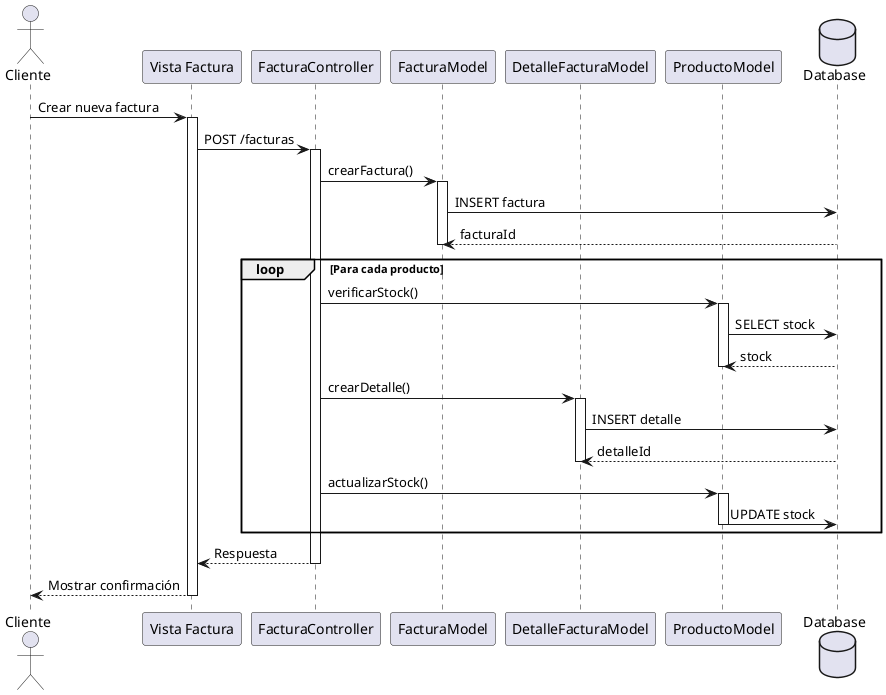@startuml

actor Cliente
participant "Vista Factura" as VF
participant "FacturaController" as FC
participant "FacturaModel" as FM
participant "DetalleFacturaModel" as DFM
participant "ProductoModel" as PM
database "Database" as DB

Cliente -> VF: Crear nueva factura
activate VF

VF -> FC: POST /facturas
activate FC

FC -> FM: crearFactura()
activate FM
FM -> DB: INSERT factura
DB --> FM: facturaId
deactivate FM

loop Para cada producto
    FC -> PM: verificarStock()
    activate PM
    PM -> DB: SELECT stock
    DB --> PM: stock
    deactivate PM
    
    FC -> DFM: crearDetalle()
    activate DFM
    DFM -> DB: INSERT detalle
    DB --> DFM: detalleId
    deactivate DFM
    
    FC -> PM: actualizarStock()
    activate PM
    PM -> DB: UPDATE stock
    deactivate PM
end

FC --> VF: Respuesta
deactivate FC

VF --> Cliente: Mostrar confirmación
deactivate VF

@enduml 